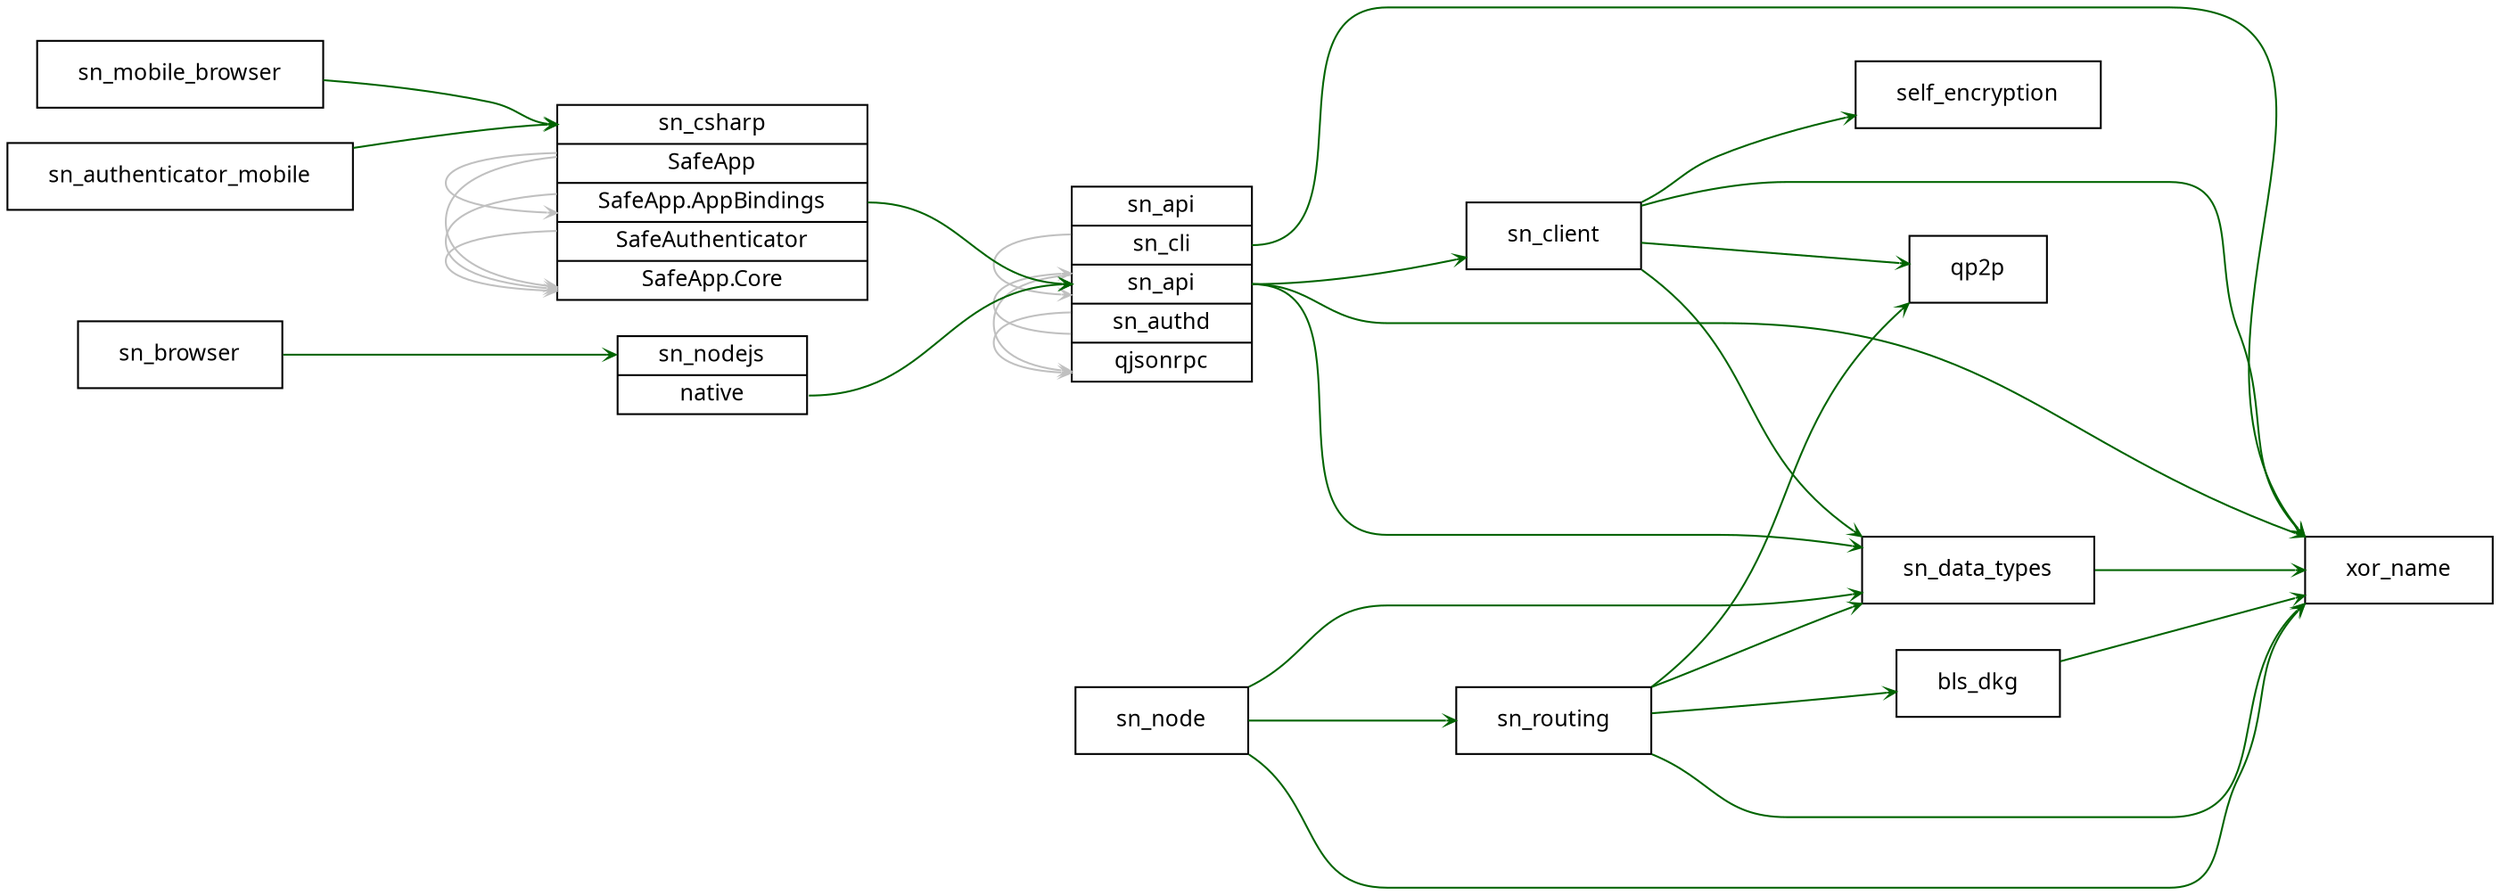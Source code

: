 digraph g {
  stylesheet = "./db.css"
  graph[
    rankdir = "LR"
    splines = "spline"
  ];
  node[
    fontsize = "12"
    margin = "0.3,0.06"
    fontname = "verdana"
    shape = "record"
  ];
  edge[
    minlen=3
    color="DarkGreen"
    arrowhead="vee"
    arrowsize=0.5
  ];

"sn_authenticator_mobile" [
  label = "<K_sn_authenticator_mobile> \N"
]

"sn_api" [
  label = "\N|<K_sn_cli> sn_cli|<K_sn_api> sn_api|<K_sn_authd> sn_authd|<K_qjsonrpc> qjsonrpc"
]

"sn_routing" [
  label = "<K_sn_routing> \N"
]

"sn_browser" [
  label = "<K_sn_browser> \N"
]

"sn_csharp" [
  label = "<K_sn_csharp> \N|<K_SafeApp> SafeApp|<K_SafeApp.AppBindings> SafeApp.AppBindings|<K_SafeAuthenticator> SafeAuthenticator|<K_SafeApp.Core> SafeApp.Core"
]

"sn_nodejs" [
  label = "<K_sn_nodejs> \N|<K_native> native"
]

"qp2p" [
  label = "<K_qp2p> \N"
]

"sn_client" [
  label = "<K_sn_client> \N"
]

"sn_node" [
  label = "<K_sn_node> \N"
]

"bls_dkg" [
  label = "<K_bls_dkg> \N"
]

"sn_mobile_browser" [
  label = "<K_sn_mobile_browser> \N"
]

"sn_data_types" [
  label = "<K_sn_data_types> \N"
]

"self_encryption" [
  label = "<K_self_encryption> \N"
]

"xor_name" [
  label = "<K_xor_name> \N"
]

"sn_authenticator_mobile":"K_sn_authenticator_mobile" -> "sn_csharp":"K_sn_csharp"
"sn_csharp":"K_SafeAuthenticator" -> "sn_csharp":"K_SafeApp.Core"	[color="grey"]
"sn_api":"K_sn_api" -> "sn_api":"K_qjsonrpc"	[color="grey"]
"sn_api":"K_sn_api" -> "sn_client":"K_sn_client"
"sn_api":"K_sn_api" -> "sn_data_types":"K_sn_data_types"
"sn_api":"K_sn_api" -> "xor_name":"K_xor_name"
"sn_api":"K_sn_cli" -> "sn_api":"K_sn_api"	[color="grey"]
"sn_api":"K_sn_cli" -> "xor_name":"K_xor_name"
"sn_csharp":"K_SafeApp.AppBindings" -> "sn_csharp":"K_SafeApp.Core"	[color="grey"]
"sn_csharp":"K_SafeApp.AppBindings" -> "sn_api":"K_sn_api"
"sn_routing":"K_sn_routing" -> "bls_dkg":"K_bls_dkg"
"sn_routing":"K_sn_routing" -> "qp2p":"K_qp2p"
"sn_routing":"K_sn_routing" -> "sn_data_types":"K_sn_data_types"
"sn_routing":"K_sn_routing" -> "xor_name":"K_xor_name"
"sn_browser":"K_sn_browser" -> "sn_nodejs":"K_sn_nodejs"
"sn_nodejs":"K_native" -> "sn_api":"K_sn_api"
"sn_api":"K_sn_authd" -> "sn_api":"K_qjsonrpc"	[color="grey"]
"sn_api":"K_sn_authd" -> "sn_api":"K_sn_api"	[color="grey"]
"sn_client":"K_sn_client" -> "qp2p":"K_qp2p"
"sn_client":"K_sn_client" -> "self_encryption":"K_self_encryption"
"sn_client":"K_sn_client" -> "sn_data_types":"K_sn_data_types"
"sn_client":"K_sn_client" -> "xor_name":"K_xor_name"
"sn_node":"K_sn_node" -> "sn_data_types":"K_sn_data_types"
"sn_node":"K_sn_node" -> "sn_routing":"K_sn_routing"
"sn_node":"K_sn_node" -> "xor_name":"K_xor_name"
"sn_csharp":"K_SafeApp" -> "sn_csharp":"K_SafeApp.AppBindings"	[color="grey"]
"sn_csharp":"K_SafeApp" -> "sn_csharp":"K_SafeApp.Core"	[color="grey"]
"bls_dkg":"K_bls_dkg" -> "xor_name":"K_xor_name"
"sn_mobile_browser":"K_sn_mobile_browser" -> "sn_csharp":"K_sn_csharp"
"sn_data_types":"K_sn_data_types" -> "xor_name":"K_xor_name"
}
